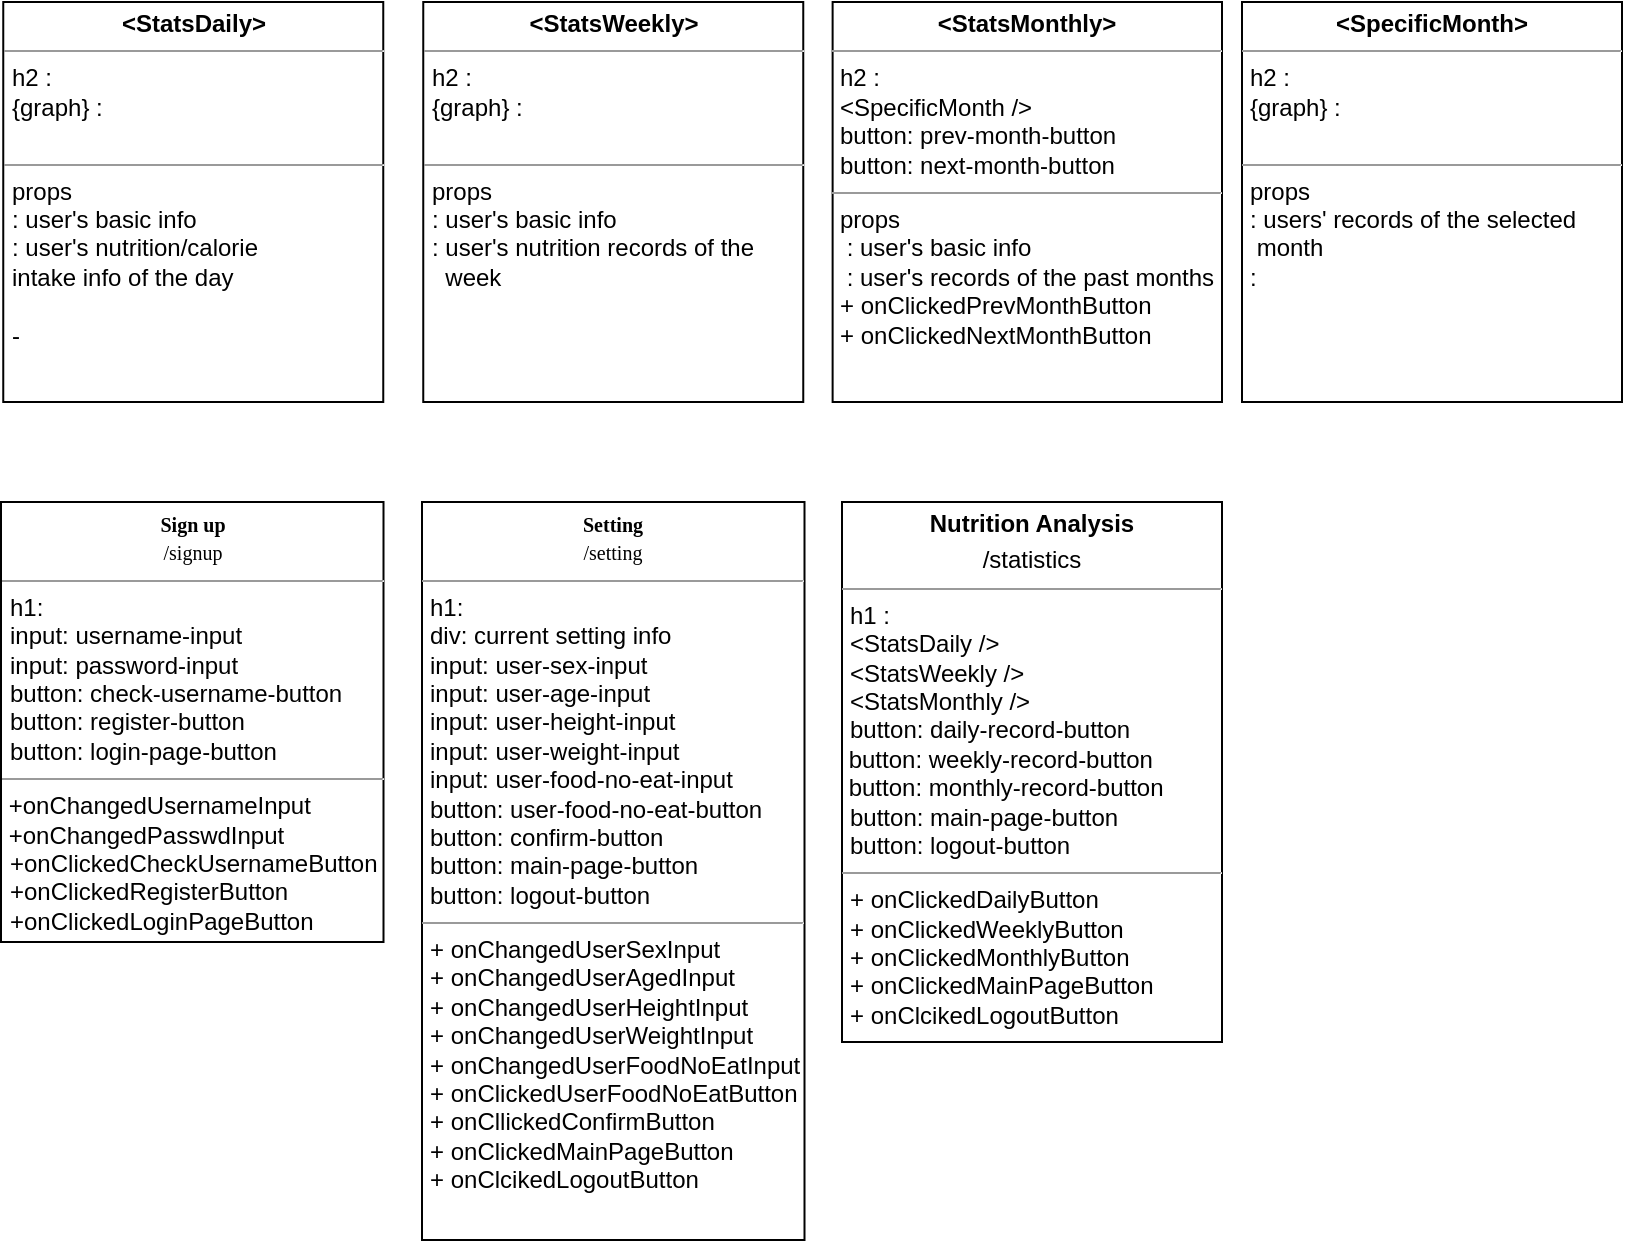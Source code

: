 <mxfile version="15.5.9" type="github">
  <diagram id="C5RBs43oDa-KdzZeNtuy" name="Page-1">
    <mxGraphModel dx="748" dy="1778" grid="1" gridSize="10" guides="1" tooltips="1" connect="1" arrows="1" fold="1" page="1" pageScale="1" pageWidth="827" pageHeight="1169" math="0" shadow="0">
      <root>
        <mxCell id="WIyWlLk6GJQsqaUBKTNV-0" />
        <mxCell id="WIyWlLk6GJQsqaUBKTNV-1" parent="WIyWlLk6GJQsqaUBKTNV-0" />
        <mxCell id="eQQH6_qGnLRwTtrfsNVX-0" value="&lt;p style=&quot;margin: 0px ; margin-top: 4px ; text-align: center&quot;&gt;&lt;b&gt;&amp;lt;StatsDaily&amp;gt;&lt;/b&gt;&lt;/p&gt;&lt;hr size=&quot;1&quot;&gt;&lt;p style=&quot;margin: 0px ; margin-left: 4px&quot;&gt;h2 :&amp;nbsp;&lt;br&gt;&lt;/p&gt;&lt;p style=&quot;margin: 0px ; margin-left: 4px&quot;&gt;{graph} :&amp;nbsp;&lt;/p&gt;&lt;p style=&quot;margin: 0px ; margin-left: 4px&quot;&gt;&lt;br&gt;&lt;/p&gt;&lt;hr size=&quot;1&quot;&gt;&lt;p style=&quot;margin: 0px ; margin-left: 4px&quot;&gt;props&lt;/p&gt;&lt;p style=&quot;margin: 0px ; margin-left: 4px&quot;&gt;: user&#39;s basic info&lt;br&gt;&lt;/p&gt;&lt;p style=&quot;margin: 0px ; margin-left: 4px&quot;&gt;: user&#39;s nutrition/calorie&lt;/p&gt;&lt;p style=&quot;margin: 0px ; margin-left: 4px&quot;&gt;intake info of the day&lt;/p&gt;&lt;p style=&quot;margin: 0px ; margin-left: 4px&quot;&gt;&lt;br&gt;&lt;/p&gt;&lt;p style=&quot;margin: 0px ; margin-left: 4px&quot;&gt;-&amp;nbsp;&lt;/p&gt;&lt;p style=&quot;margin: 0px ; margin-left: 4px&quot;&gt;&lt;br&gt;&lt;/p&gt;" style="verticalAlign=top;align=left;overflow=fill;fontSize=12;fontFamily=Helvetica;html=1;rounded=0;shadow=0;comic=0;labelBackgroundColor=none;strokeWidth=1" parent="WIyWlLk6GJQsqaUBKTNV-1" vertex="1">
          <mxGeometry x="40.63" y="-1000" width="190" height="200" as="geometry" />
        </mxCell>
        <mxCell id="eQQH6_qGnLRwTtrfsNVX-1" value="&lt;p style=&quot;margin: 0px ; margin-top: 4px ; text-align: center&quot;&gt;&lt;b&gt;&amp;lt;StatsWeekly&amp;gt;&lt;/b&gt;&lt;/p&gt;&lt;hr size=&quot;1&quot;&gt;&lt;p style=&quot;margin: 0px ; margin-left: 4px&quot;&gt;h2 :&amp;nbsp;&lt;br&gt;&lt;/p&gt;&lt;p style=&quot;margin: 0px ; margin-left: 4px&quot;&gt;{graph} :&lt;br&gt;&lt;/p&gt;&lt;p style=&quot;margin: 0px ; margin-left: 4px&quot;&gt;&lt;br&gt;&lt;/p&gt;&lt;hr size=&quot;1&quot;&gt;&lt;p style=&quot;margin: 0px ; margin-left: 4px&quot;&gt;props&lt;/p&gt;&lt;p style=&quot;margin: 0px ; margin-left: 4px&quot;&gt;: user&#39;s basic info&lt;/p&gt;&lt;p style=&quot;margin: 0px ; margin-left: 4px&quot;&gt;: user&#39;s nutrition records of the&lt;/p&gt;&lt;p style=&quot;margin: 0px ; margin-left: 4px&quot;&gt;&amp;nbsp; week&lt;br&gt;&lt;/p&gt;" style="verticalAlign=top;align=left;overflow=fill;fontSize=12;fontFamily=Helvetica;html=1;rounded=0;shadow=0;comic=0;labelBackgroundColor=none;strokeWidth=1" parent="WIyWlLk6GJQsqaUBKTNV-1" vertex="1">
          <mxGeometry x="250.63" y="-1000" width="190" height="200" as="geometry" />
        </mxCell>
        <mxCell id="eQQH6_qGnLRwTtrfsNVX-2" value="&lt;p style=&quot;margin: 0px ; margin-top: 4px ; text-align: center&quot;&gt;&lt;b&gt;&amp;lt;StatsMonthly&amp;gt;&lt;/b&gt;&lt;/p&gt;&lt;hr size=&quot;1&quot;&gt;&lt;p style=&quot;margin: 0px ; margin-left: 4px&quot;&gt;h2 :&amp;nbsp;&lt;br&gt;&lt;/p&gt;&lt;p style=&quot;margin: 0px ; margin-left: 4px&quot;&gt;&amp;lt;SpecificMonth /&amp;gt;&lt;/p&gt;&lt;p style=&quot;margin: 0px ; margin-left: 4px&quot;&gt;button: prev-month-button&lt;/p&gt;&lt;p style=&quot;margin: 0px ; margin-left: 4px&quot;&gt;button: next-month-button&lt;/p&gt;&lt;hr size=&quot;1&quot;&gt;&lt;p style=&quot;margin: 0px 0px 0px 4px&quot;&gt;props&lt;/p&gt;&lt;p style=&quot;margin: 0px 0px 0px 4px&quot;&gt;&amp;nbsp;: user&#39;s basic info&lt;/p&gt;&lt;p style=&quot;margin: 0px 0px 0px 4px&quot;&gt;&amp;nbsp;: user&#39;s records of the past months&lt;/p&gt;&lt;p style=&quot;margin: 0px 0px 0px 4px&quot;&gt;+ onClickedPrevMonthButton&lt;/p&gt;&lt;p style=&quot;margin: 0px 0px 0px 4px&quot;&gt;+ onClickedNextMonthButton&lt;/p&gt;" style="verticalAlign=top;align=left;overflow=fill;fontSize=12;fontFamily=Helvetica;html=1;rounded=0;shadow=0;comic=0;labelBackgroundColor=none;strokeWidth=1" parent="WIyWlLk6GJQsqaUBKTNV-1" vertex="1">
          <mxGeometry x="455.31" y="-1000" width="194.69" height="200" as="geometry" />
        </mxCell>
        <mxCell id="eQQH6_qGnLRwTtrfsNVX-3" value="&lt;p style=&quot;margin: 0px ; margin-top: 4px ; text-align: center&quot;&gt;&lt;b&gt;Nutrition Analysis&lt;/b&gt;&lt;/p&gt;&lt;p style=&quot;margin: 0px ; margin-top: 4px ; text-align: center&quot;&gt;/statistics&lt;/p&gt;&lt;hr size=&quot;1&quot;&gt;&lt;p style=&quot;margin: 0px ; margin-left: 4px&quot;&gt;h1 :&amp;nbsp;&lt;/p&gt;&lt;p style=&quot;margin: 0px ; margin-left: 4px&quot;&gt;&amp;lt;StatsDaily /&amp;gt;&lt;/p&gt;&lt;p style=&quot;margin: 0px ; margin-left: 4px&quot;&gt;&amp;lt;StatsWeekly /&amp;gt;&lt;/p&gt;&lt;p style=&quot;margin: 0px ; margin-left: 4px&quot;&gt;&amp;lt;StatsMonthly /&amp;gt;&lt;/p&gt;&lt;p style=&quot;margin: 0px ; margin-left: 4px&quot;&gt;button: daily-record-button&lt;/p&gt;&amp;nbsp;button:&amp;nbsp;&lt;span&gt;weekly-record-button&amp;nbsp;&lt;/span&gt;&lt;br&gt;&amp;nbsp;button:&amp;nbsp;&lt;span&gt;monthly-record-button&lt;/span&gt;&lt;br&gt;&lt;p style=&quot;margin: 0px 0px 0px 4px&quot;&gt;button: main-page-button&lt;/p&gt;&lt;p style=&quot;margin: 0px 0px 0px 4px&quot;&gt;button: logout-button&lt;/p&gt;&lt;hr size=&quot;1&quot;&gt;&lt;p style=&quot;margin: 0px 0px 0px 4px&quot;&gt;+ onClickedDailyButton&lt;/p&gt;&lt;p style=&quot;margin: 0px 0px 0px 4px&quot;&gt;+ onClickedWeeklyButton&lt;/p&gt;&lt;p style=&quot;margin: 0px 0px 0px 4px&quot;&gt;+ onClickedMonthlyButton&amp;nbsp;&lt;/p&gt;&lt;p style=&quot;margin: 0px 0px 0px 4px&quot;&gt;+ onClickedMainPageButton&lt;/p&gt;&lt;p style=&quot;margin: 0px 0px 0px 4px&quot;&gt;+ onClcikedLogoutButton&lt;/p&gt;" style="verticalAlign=top;align=left;overflow=fill;fontSize=12;fontFamily=Helvetica;html=1;rounded=0;shadow=0;comic=0;labelBackgroundColor=none;strokeWidth=1" parent="WIyWlLk6GJQsqaUBKTNV-1" vertex="1">
          <mxGeometry x="460" y="-750" width="190" height="270" as="geometry" />
        </mxCell>
        <mxCell id="eQQH6_qGnLRwTtrfsNVX-4" value="&lt;p style=&quot;margin: 4px 0px 0px ; text-align: center&quot;&gt;&lt;b style=&quot;font-family: &amp;#34;verdana&amp;#34; ; font-size: 10px&quot;&gt;Sign up&lt;/b&gt;&lt;br style=&quot;font-family: &amp;#34;verdana&amp;#34; ; font-size: 10px&quot;&gt;&lt;span style=&quot;font-family: &amp;#34;verdana&amp;#34; ; font-size: 10px&quot;&gt;/signup&lt;/span&gt;&lt;br&gt;&lt;/p&gt;&lt;hr size=&quot;1&quot;&gt;&lt;p style=&quot;margin: 0px 0px 0px 4px&quot;&gt;h1:&lt;/p&gt;&lt;p style=&quot;margin: 0px 0px 0px 4px&quot;&gt;input: username-input&lt;/p&gt;&lt;p style=&quot;margin: 0px 0px 0px 4px&quot;&gt;input: password-input&lt;/p&gt;&lt;p style=&quot;margin: 0px 0px 0px 4px&quot;&gt;button: check-username-button&lt;/p&gt;&lt;p style=&quot;margin: 0px 0px 0px 4px&quot;&gt;button: register-button&lt;/p&gt;&lt;p style=&quot;margin: 0px 0px 0px 4px&quot;&gt;button: login-page-button&lt;/p&gt;&lt;hr size=&quot;1&quot;&gt;&amp;nbsp;+onChangedUsernameInput&lt;br&gt;&amp;nbsp;+onChangedPasswdInput&lt;br&gt;&lt;p style=&quot;margin: 0px 0px 0px 4px&quot;&gt;+onClickedCheckUsernameButton&lt;/p&gt;&lt;p style=&quot;margin: 0px 0px 0px 4px&quot;&gt;+onClickedRegisterButton&lt;/p&gt;&lt;p style=&quot;margin: 0px 0px 0px 4px&quot;&gt;+onClickedLoginPageButton&lt;/p&gt;" style="verticalAlign=top;align=left;overflow=fill;fontSize=12;fontFamily=Helvetica;html=1;" parent="WIyWlLk6GJQsqaUBKTNV-1" vertex="1">
          <mxGeometry x="39.5" y="-750" width="191.25" height="220" as="geometry" />
        </mxCell>
        <mxCell id="eQQH6_qGnLRwTtrfsNVX-5" value="&lt;p style=&quot;margin: 4px 0px 0px ; text-align: center&quot;&gt;&lt;b style=&quot;font-family: &amp;#34;verdana&amp;#34; ; font-size: 10px&quot;&gt;Setting&lt;/b&gt;&lt;br style=&quot;font-family: &amp;#34;verdana&amp;#34; ; font-size: 10px&quot;&gt;&lt;span style=&quot;font-family: &amp;#34;verdana&amp;#34; ; font-size: 10px&quot;&gt;/setting&lt;/span&gt;&lt;br&gt;&lt;/p&gt;&lt;hr size=&quot;1&quot;&gt;&lt;p style=&quot;margin: 0px 0px 0px 4px&quot;&gt;h1:&amp;nbsp;&lt;/p&gt;&lt;p style=&quot;margin: 0px 0px 0px 4px&quot;&gt;div: current setting info&lt;/p&gt;&lt;p style=&quot;margin: 0px 0px 0px 4px&quot;&gt;input: user-sex-input&lt;/p&gt;&lt;p style=&quot;margin: 0px 0px 0px 4px&quot;&gt;input: user-age-input&lt;/p&gt;&lt;p style=&quot;margin: 0px 0px 0px 4px&quot;&gt;input: user-height-input&lt;/p&gt;&lt;p style=&quot;margin: 0px 0px 0px 4px&quot;&gt;input: user-weight-input&lt;/p&gt;&lt;p style=&quot;margin: 0px 0px 0px 4px&quot;&gt;input: user-food-no-eat-input&lt;br&gt;&lt;/p&gt;&lt;p style=&quot;margin: 0px 0px 0px 4px&quot;&gt;button: user-food-no-eat-button&lt;/p&gt;&lt;p style=&quot;margin: 0px 0px 0px 4px&quot;&gt;&lt;span&gt;button: confirm-button&lt;/span&gt;&lt;br&gt;&lt;/p&gt;&lt;p style=&quot;margin: 0px 0px 0px 4px&quot;&gt;button: main-page-button&lt;/p&gt;&lt;p style=&quot;margin: 0px 0px 0px 4px&quot;&gt;button: logout-button&lt;/p&gt;&lt;hr size=&quot;1&quot;&gt;&lt;p style=&quot;margin: 0px 0px 0px 4px&quot;&gt;+ onChangedUserSexInput&lt;/p&gt;&lt;p style=&quot;margin: 0px 0px 0px 4px&quot;&gt;+ onChangedUserAgedInput&lt;/p&gt;&lt;p style=&quot;margin: 0px 0px 0px 4px&quot;&gt;+ onChangedUserHeightInput&lt;/p&gt;&lt;p style=&quot;margin: 0px 0px 0px 4px&quot;&gt;+ onChangedUserWeightInput&lt;/p&gt;&lt;p style=&quot;margin: 0px 0px 0px 4px&quot;&gt;+ onChangedUserFoodNoEatInput&lt;/p&gt;&lt;p style=&quot;margin: 0px 0px 0px 4px&quot;&gt;+ onClickedUserFoodNoEatButton&lt;/p&gt;&lt;p style=&quot;margin: 0px 0px 0px 4px&quot;&gt;+ onCllickedConfirmButton&lt;/p&gt;&lt;p style=&quot;margin: 0px 0px 0px 4px&quot;&gt;+ onClickedMainPageButton&lt;/p&gt;&lt;p style=&quot;margin: 0px 0px 0px 4px&quot;&gt;+ onClcikedLogoutButton&lt;/p&gt;&lt;p style=&quot;margin: 0px 0px 0px 4px&quot;&gt;&lt;br&gt;&lt;/p&gt;" style="verticalAlign=top;align=left;overflow=fill;fontSize=12;fontFamily=Helvetica;html=1;" parent="WIyWlLk6GJQsqaUBKTNV-1" vertex="1">
          <mxGeometry x="250" y="-750" width="191.25" height="369" as="geometry" />
        </mxCell>
        <mxCell id="eQQH6_qGnLRwTtrfsNVX-6" style="edgeStyle=orthogonalEdgeStyle;rounded=0;orthogonalLoop=1;jettySize=auto;html=1;exitX=0.5;exitY=1;exitDx=0;exitDy=0;" parent="WIyWlLk6GJQsqaUBKTNV-1" source="eQQH6_qGnLRwTtrfsNVX-1" target="eQQH6_qGnLRwTtrfsNVX-1" edge="1">
          <mxGeometry relative="1" as="geometry" />
        </mxCell>
        <mxCell id="egD7w1KmTmv4CGo1dxED-0" value="&lt;p style=&quot;margin: 0px ; margin-top: 4px ; text-align: center&quot;&gt;&lt;b&gt;&amp;lt;SpecificMonth&amp;gt;&lt;/b&gt;&lt;/p&gt;&lt;hr size=&quot;1&quot;&gt;&lt;p style=&quot;margin: 0px ; margin-left: 4px&quot;&gt;h2 :&amp;nbsp;&lt;br&gt;&lt;/p&gt;&lt;p style=&quot;margin: 0px ; margin-left: 4px&quot;&gt;{graph} :&lt;br&gt;&lt;/p&gt;&lt;p style=&quot;margin: 0px ; margin-left: 4px&quot;&gt;&lt;br&gt;&lt;/p&gt;&lt;hr size=&quot;1&quot;&gt;&lt;p style=&quot;margin: 0px ; margin-left: 4px&quot;&gt;props&lt;/p&gt;&lt;p style=&quot;margin: 0px ; margin-left: 4px&quot;&gt;: users&#39; records of the selected&lt;/p&gt;&lt;p style=&quot;margin: 0px ; margin-left: 4px&quot;&gt;&amp;nbsp;month&lt;/p&gt;&lt;p style=&quot;margin: 0px ; margin-left: 4px&quot;&gt;:&amp;nbsp;&lt;/p&gt;" style="verticalAlign=top;align=left;overflow=fill;fontSize=12;fontFamily=Helvetica;html=1;rounded=0;shadow=0;comic=0;labelBackgroundColor=none;strokeWidth=1" vertex="1" parent="WIyWlLk6GJQsqaUBKTNV-1">
          <mxGeometry x="660" y="-1000" width="190" height="200" as="geometry" />
        </mxCell>
      </root>
    </mxGraphModel>
  </diagram>
</mxfile>

